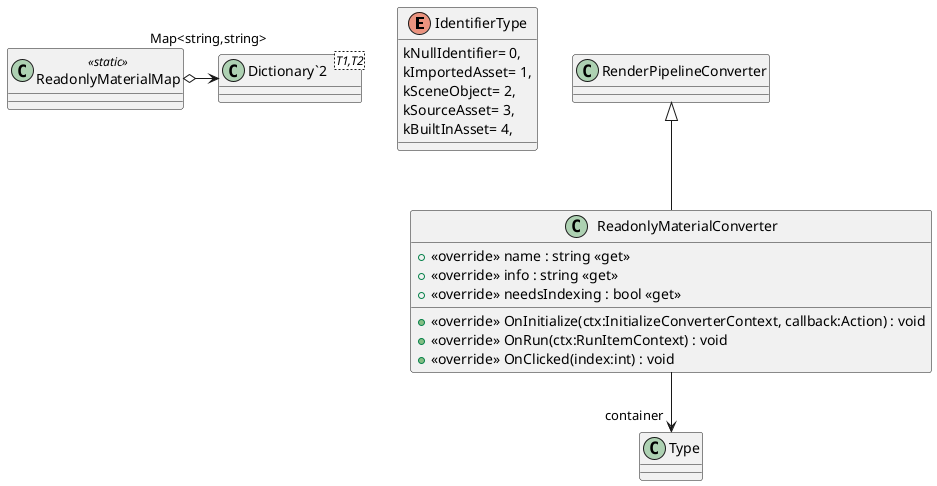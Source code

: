 @startuml
enum IdentifierType {
    kNullIdentifier= 0,
    kImportedAsset= 1,
    kSceneObject= 2,
    kSourceAsset= 3,
    kBuiltInAsset= 4,
}
class ReadonlyMaterialMap <<static>> {
}
class ReadonlyMaterialConverter {
    + <<override>> name : string <<get>>
    + <<override>> info : string <<get>>
    + <<override>> needsIndexing : bool <<get>>
    + <<override>> OnInitialize(ctx:InitializeConverterContext, callback:Action) : void
    + <<override>> OnRun(ctx:RunItemContext) : void
    + <<override>> OnClicked(index:int) : void
}
class "Dictionary`2"<T1,T2> {
}
ReadonlyMaterialMap o-> "Map<string,string>" "Dictionary`2"
RenderPipelineConverter <|-- ReadonlyMaterialConverter
ReadonlyMaterialConverter --> "container" Type
@enduml
